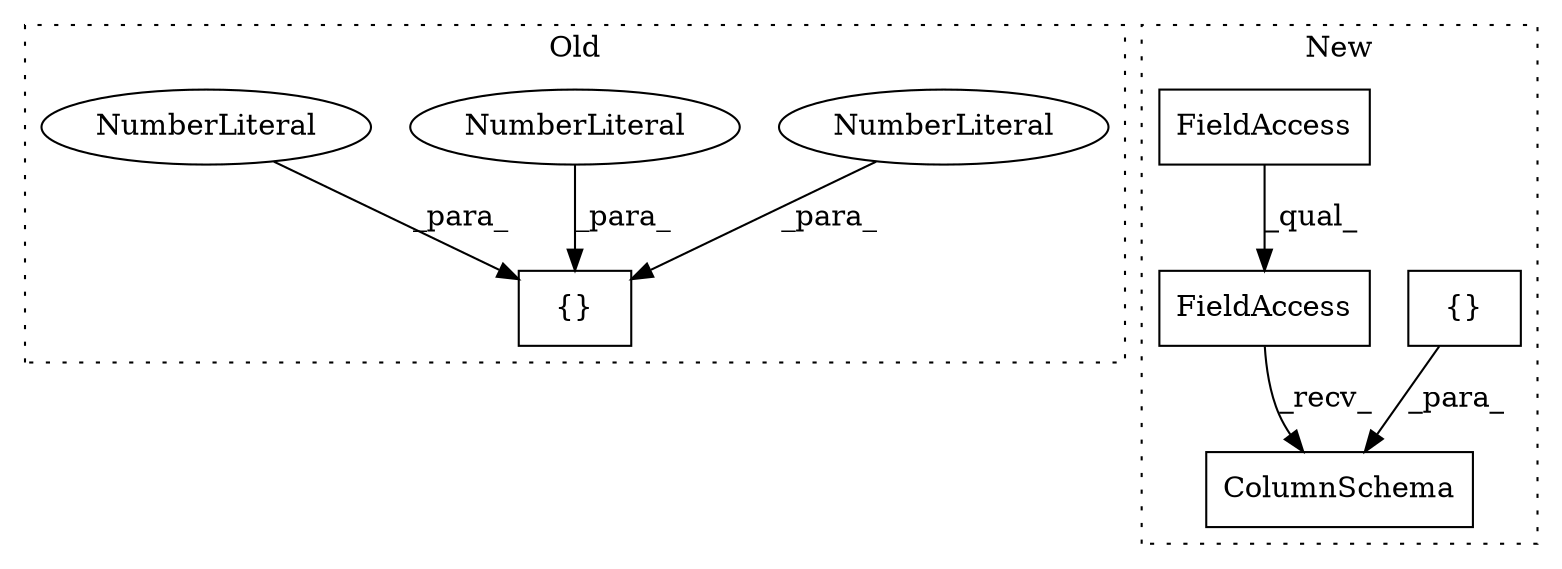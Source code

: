 digraph G {
subgraph cluster0 {
1 [label="{}" a="4" s="39522,39530" l="1,1" shape="box"];
6 [label="NumberLiteral" a="34" s="39527" l="1" shape="ellipse"];
7 [label="NumberLiteral" a="34" s="39525" l="1" shape="ellipse"];
8 [label="NumberLiteral" a="34" s="39529" l="1" shape="ellipse"];
label = "Old";
style="dotted";
}
subgraph cluster1 {
2 [label="ColumnSchema" a="32" s="67661,67780" l="13,1" shape="box"];
3 [label="{}" a="4" s="67702" l="2" shape="box"];
4 [label="FieldAccess" a="22" s="67613" l="47" shape="box"];
5 [label="FieldAccess" a="22" s="67613" l="32" shape="box"];
label = "New";
style="dotted";
}
3 -> 2 [label="_para_"];
4 -> 2 [label="_recv_"];
5 -> 4 [label="_qual_"];
6 -> 1 [label="_para_"];
7 -> 1 [label="_para_"];
8 -> 1 [label="_para_"];
}